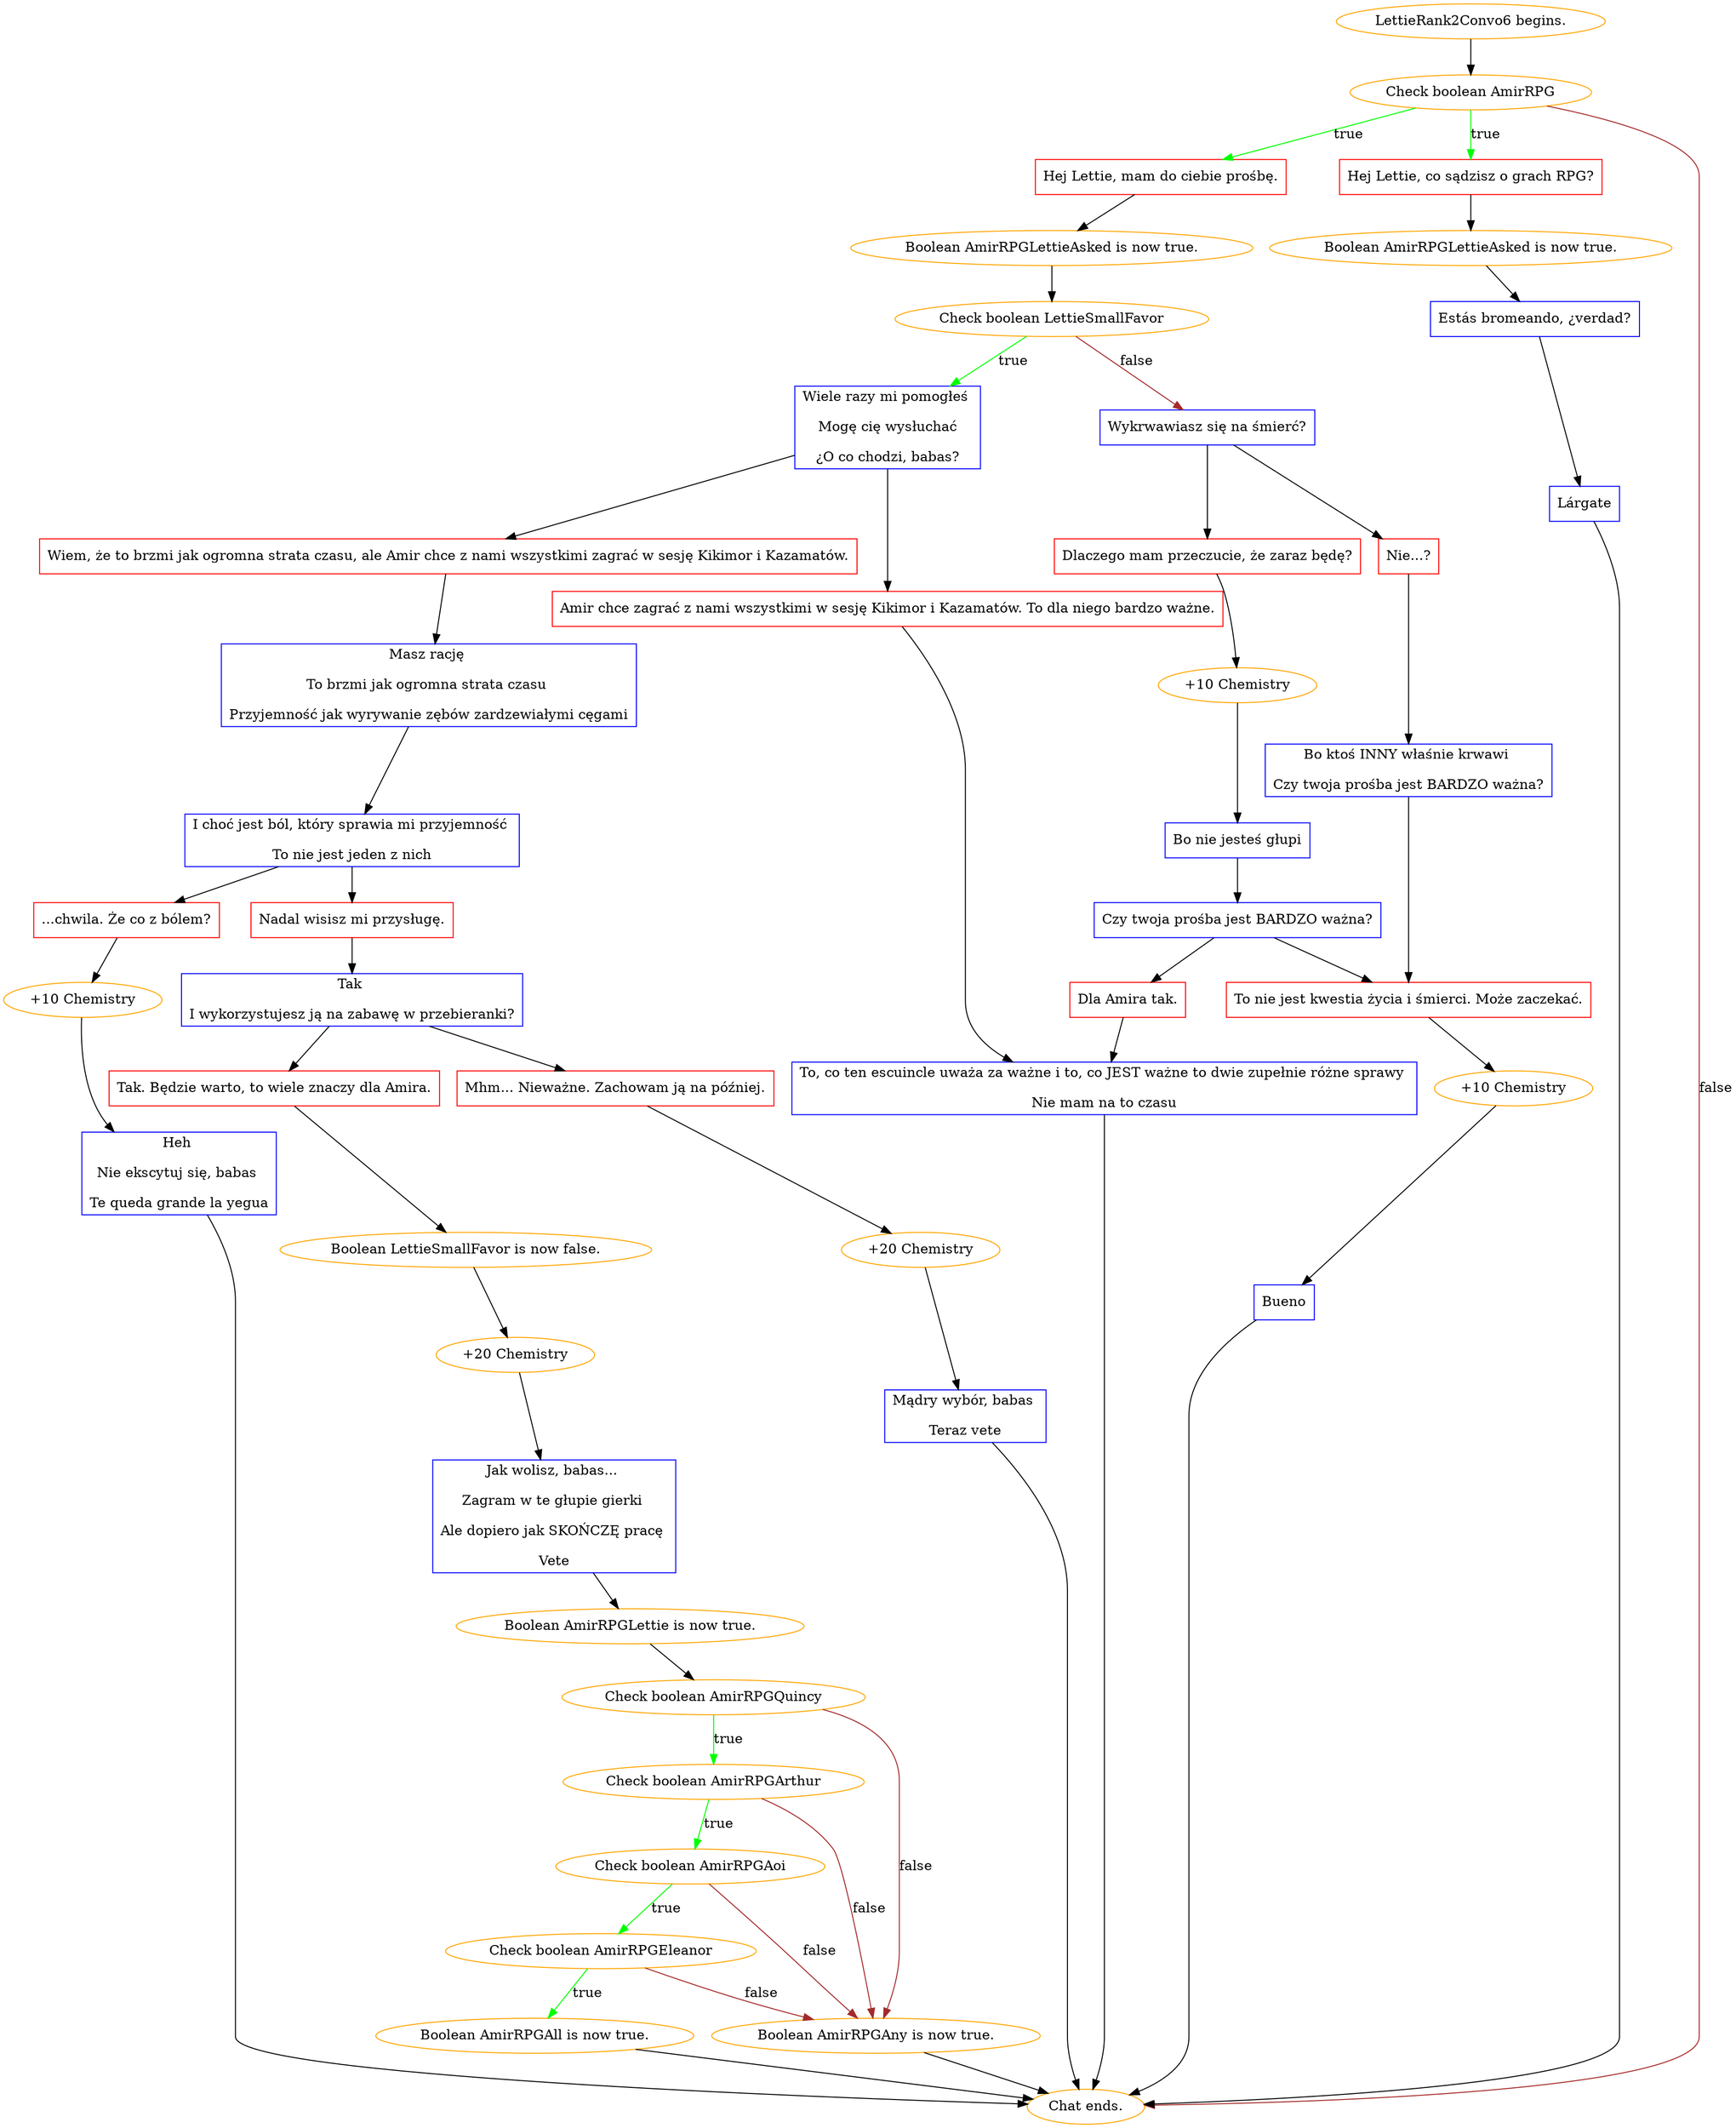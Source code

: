 digraph {
	"LettieRank2Convo6 begins." [color=orange];
		"LettieRank2Convo6 begins." -> j1196979813;
	j1196979813 [label="Check boolean AmirRPG",color=orange];
		j1196979813 -> j1042555665 [label=true,color=green];
		j1196979813 -> j2685262438 [label=true,color=green];
		j1196979813 -> "Chat ends." [label=false,color=brown];
	j1042555665 [label="Hej Lettie, mam do ciebie prośbę.",shape=box,color=red];
		j1042555665 -> j1509902606;
	j2685262438 [label="Hej Lettie, co sądzisz o grach RPG?",shape=box,color=red];
		j2685262438 -> j2642267800;
	"Chat ends." [color=orange];
	j1509902606 [label="Boolean AmirRPGLettieAsked is now true.",color=orange];
		j1509902606 -> j1776819313;
	j2642267800 [label="Boolean AmirRPGLettieAsked is now true.",color=orange];
		j2642267800 -> j1669147446;
	j1776819313 [label="Check boolean LettieSmallFavor",color=orange];
		j1776819313 -> j3601409289 [label=true,color=green];
		j1776819313 -> j2763097598 [label=false,color=brown];
	j1669147446 [label="Estás bromeando, ¿verdad?",shape=box,color=blue];
		j1669147446 -> j4236534637;
	j3601409289 [label="Wiele razy mi pomogłeś 
Mogę cię wysłuchać
¿O co chodzi, babas?",shape=box,color=blue];
		j3601409289 -> j3560889855;
		j3601409289 -> j3188998943;
	j2763097598 [label="Wykrwawiasz się na śmierć?",shape=box,color=blue];
		j2763097598 -> j1905365654;
		j2763097598 -> j583682818;
	j4236534637 [label="Lárgate",shape=box,color=blue];
		j4236534637 -> "Chat ends.";
	j3560889855 [label="Wiem, że to brzmi jak ogromna strata czasu, ale Amir chce z nami wszystkimi zagrać w sesję Kikimor i Kazamatów.",shape=box,color=red];
		j3560889855 -> j3937256765;
	j3188998943 [label="Amir chce zagrać z nami wszystkimi w sesję Kikimor i Kazamatów. To dla niego bardzo ważne.",shape=box,color=red];
		j3188998943 -> j2759665174;
	j1905365654 [label="Dlaczego mam przeczucie, że zaraz będę?",shape=box,color=red];
		j1905365654 -> j3831986057;
	j583682818 [label="Nie...?",shape=box,color=red];
		j583682818 -> j3184732135;
	j3937256765 [label="Masz rację 
To brzmi jak ogromna strata czasu 
Przyjemność jak wyrywanie zębów zardzewiałymi cęgami",shape=box,color=blue];
		j3937256765 -> j30983881;
	j2759665174 [label="To, co ten escuincle uważa za ważne i to, co JEST ważne to dwie zupełnie różne sprawy 
Nie mam na to czasu",shape=box,color=blue];
		j2759665174 -> "Chat ends.";
	j3831986057 [label="+10 Chemistry",color=orange];
		j3831986057 -> j3516660472;
	j3184732135 [label="Bo ktoś INNY właśnie krwawi 
Czy twoja prośba jest BARDZO ważna?",shape=box,color=blue];
		j3184732135 -> j2128972949;
	j30983881 [label="I choć jest ból, który sprawia mi przyjemność 
To nie jest jeden z nich",shape=box,color=blue];
		j30983881 -> j3531810293;
		j30983881 -> j2160144210;
	j3516660472 [label="Bo nie jesteś głupi",shape=box,color=blue];
		j3516660472 -> j3335310142;
	j2128972949 [label="To nie jest kwestia życia i śmierci. Może zaczekać.",shape=box,color=red];
		j2128972949 -> j999874159;
	j3531810293 [label="Nadal wisisz mi przysługę.",shape=box,color=red];
		j3531810293 -> j954145395;
	j2160144210 [label="...chwila. Że co z bólem?",shape=box,color=red];
		j2160144210 -> j580594995;
	j3335310142 [label="Czy twoja prośba jest BARDZO ważna?",shape=box,color=blue];
		j3335310142 -> j316165366;
		j3335310142 -> j2128972949;
	j999874159 [label="+10 Chemistry",color=orange];
		j999874159 -> j3748645904;
	j954145395 [label="Tak 
I wykorzystujesz ją na zabawę w przebieranki?",shape=box,color=blue];
		j954145395 -> j3023728957;
		j954145395 -> j1954294983;
	j580594995 [label="+10 Chemistry",color=orange];
		j580594995 -> j562533998;
	j316165366 [label="Dla Amira tak.",shape=box,color=red];
		j316165366 -> j2759665174;
	j3748645904 [label="Bueno",shape=box,color=blue];
		j3748645904 -> "Chat ends.";
	j3023728957 [label="Tak. Będzie warto, to wiele znaczy dla Amira.",shape=box,color=red];
		j3023728957 -> j2374911598;
	j1954294983 [label="Mhm... Nieważne. Zachowam ją na później.",shape=box,color=red];
		j1954294983 -> j3410722677;
	j562533998 [label="Heh 
Nie ekscytuj się, babas 
Te queda grande la yegua",shape=box,color=blue];
		j562533998 -> "Chat ends.";
	j2374911598 [label="Boolean LettieSmallFavor is now false.",color=orange];
		j2374911598 -> j3167906162;
	j3410722677 [label="+20 Chemistry",color=orange];
		j3410722677 -> j2939914096;
	j3167906162 [label="+20 Chemistry",color=orange];
		j3167906162 -> j3128394347;
	j2939914096 [label="Mądry wybór, babas 
Teraz vete",shape=box,color=blue];
		j2939914096 -> "Chat ends.";
	j3128394347 [label="Jak wolisz, babas... 
Zagram w te głupie gierki 
Ale dopiero jak SKOŃCZĘ pracę 
Vete",shape=box,color=blue];
		j3128394347 -> j3298870984;
	j3298870984 [label="Boolean AmirRPGLettie is now true.",color=orange];
		j3298870984 -> j2274530056;
	j2274530056 [label="Check boolean AmirRPGQuincy",color=orange];
		j2274530056 -> j1722720495 [label=true,color=green];
		j2274530056 -> j1992773596 [label=false,color=brown];
	j1722720495 [label="Check boolean AmirRPGArthur",color=orange];
		j1722720495 -> j1055796625 [label=true,color=green];
		j1722720495 -> j1992773596 [label=false,color=brown];
	j1992773596 [label="Boolean AmirRPGAny is now true.",color=orange];
		j1992773596 -> "Chat ends.";
	j1055796625 [label="Check boolean AmirRPGAoi",color=orange];
		j1055796625 -> j2036451565 [label=true,color=green];
		j1055796625 -> j1992773596 [label=false,color=brown];
	j2036451565 [label="Check boolean AmirRPGEleanor",color=orange];
		j2036451565 -> j2677000302 [label=true,color=green];
		j2036451565 -> j1992773596 [label=false,color=brown];
	j2677000302 [label="Boolean AmirRPGAll is now true.",color=orange];
		j2677000302 -> "Chat ends.";
}